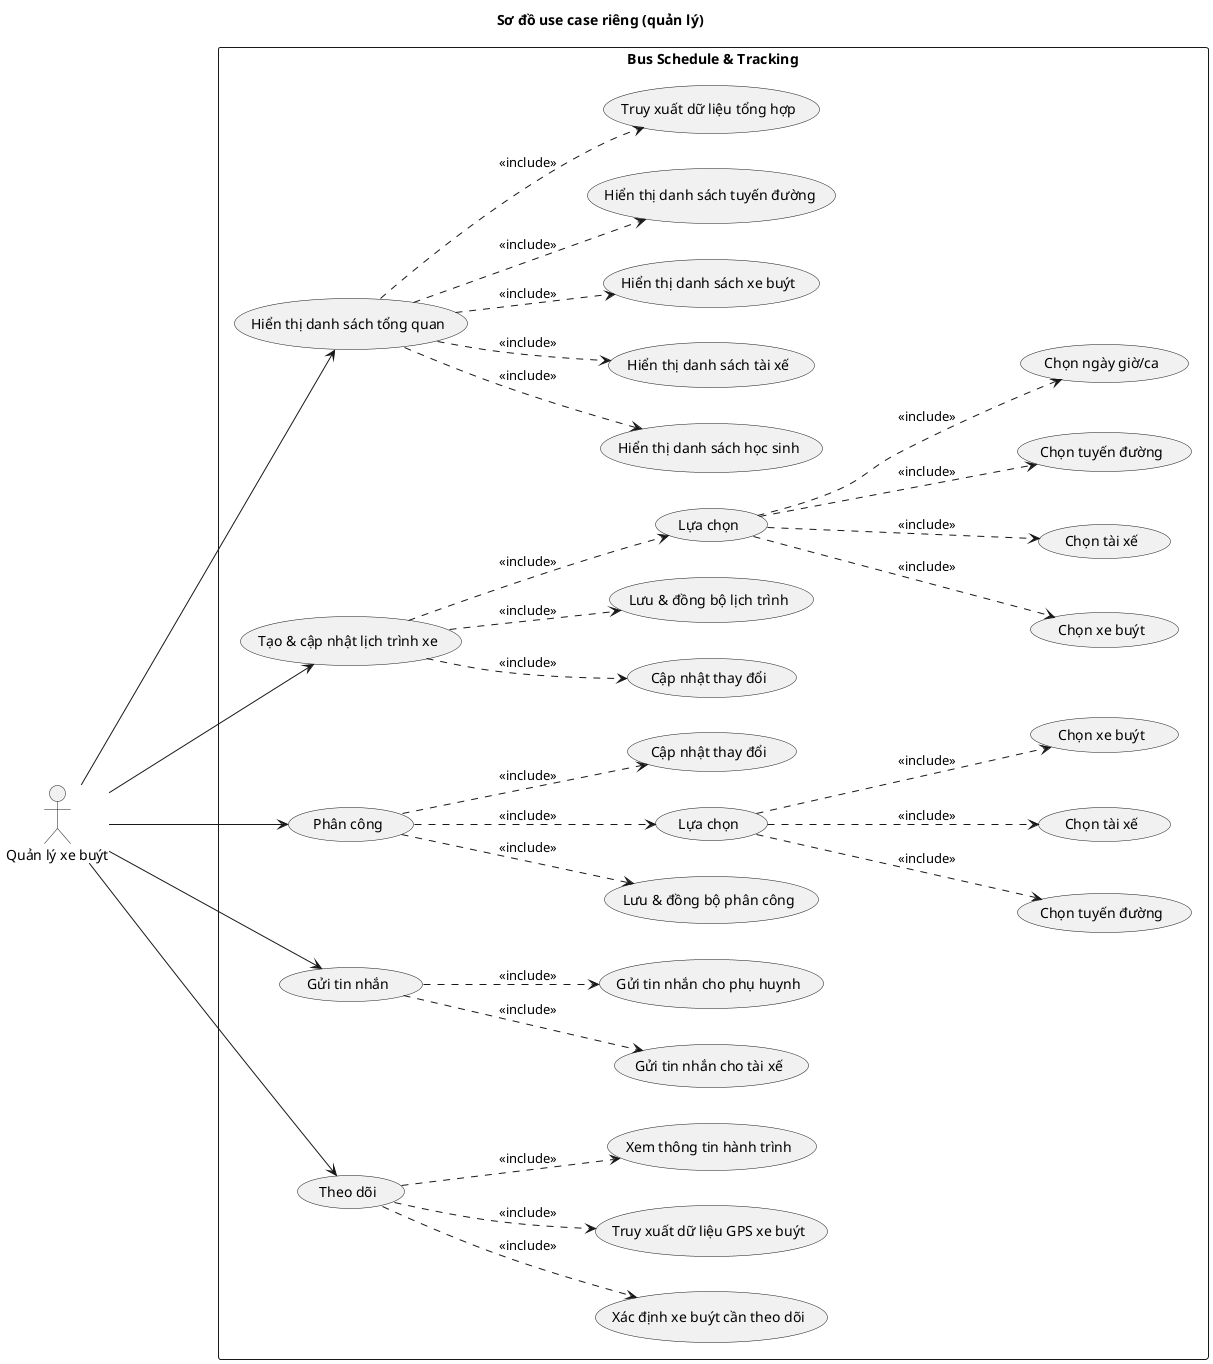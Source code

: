@startuml
title Sơ đồ use case riêng (quản lý)
left to right direction
actor "Quản lý xe buýt" as ql

rectangle "Bus Schedule & Tracking" {
    usecase "Hiển thị danh sách tổng quan" as UC1
    usecase "Tạo và cập nhật lịch trình xe" as UC2
    usecase "Phân công" as UC3
    usecase "Gửi tin nhắn" as UC4
    usecase "Theo dõi" as UC5

    usecase "Hiển thị danh sách học sinh" as UC8
    usecase "Hiển thị danh sách tài xế" as UC9
    usecase "Hiển thị danh sách xe buýt" as UC10
    usecase "Hiển thị danh sách tuyến đường" as UC11
    
    usecase "Tạo & cập nhật lịch trình xe" as UC2
    usecase "Chọn xe buýt" as UC_Bus
    usecase "Chọn tài xế" as UC_Driver
    usecase "Chọn tuyến đường" as UC_Route
    usecase "Chọn ngày giờ/ca" as UC_Time
    usecase "Cập nhật thay đổi" as UC_Update
    usecase "Lưu & đồng bộ lịch trình" as UC_Save

    usecase "Gửi tin nhắn cho tài xế" as UC12
    usecase "Gửi tin nhắn cho phụ huynh" as UC13
    usecase "Truy xuất dữ liệu tổng hợp" as UC14
    usecase "Lựa chọn" as UC15
    usecase "Chọn tuyến đường" as UC21
    usecase "Chọn tài xế" as UC22
    usecase "Chọn xe buýt" as UC23
    usecase "Lưu & đồng bộ phân công" as UC24
    usecase "Lựa chọn" as UC25
    usecase "Cập nhật thay đổi" as UC26
    usecase "Xác định xe buýt cần theo dõi" as UC27
    usecase "Truy xuất dữ liệu GPS xe buýt" as UC28
    usecase "Xem thông tin hành trình" as UC29

    UC3 ..> UC25 : <<include>>
    UC3 ..> UC24 : <<include>>
    UC25 ...> UC21 : <<include>>
    UC25 ...> UC22 : <<include>>
    UC25 ...> UC23 : <<include>>

    UC1 ..> UC8 : <<include>>
    UC1 ..> UC9 : <<include>>
    UC1 ..> UC10 : <<include>>
    UC1 ..> UC11 : <<include>>
    UC4 ..> UC12 : <<include>>
    UC4 ..> UC13 : <<include>>
    UC1 ..> UC14 : <<include>>
    
    UC15 ...> UC_Bus : <<include>>
    UC15 ...> UC_Driver : <<include>>
    UC15 ...> UC_Route : <<include>>
    UC15 ...> UC_Time : <<include>>
    UC2 ..> UC_Update : <<include>>
    UC2 ..> UC_Save : <<include>>
    UC2 ..> UC15 : <<include>>

    UC3 ..> UC26 : <<include>>
    UC5 ..> UC27 : <<include>>
    UC5 ..> UC28 : <<include>>
    UC5 ..> UC29 : <<include>>

}

ql ---> UC1
ql ---> UC2
ql ---> UC3
ql ---> UC4
ql ---> UC5



@enduml
